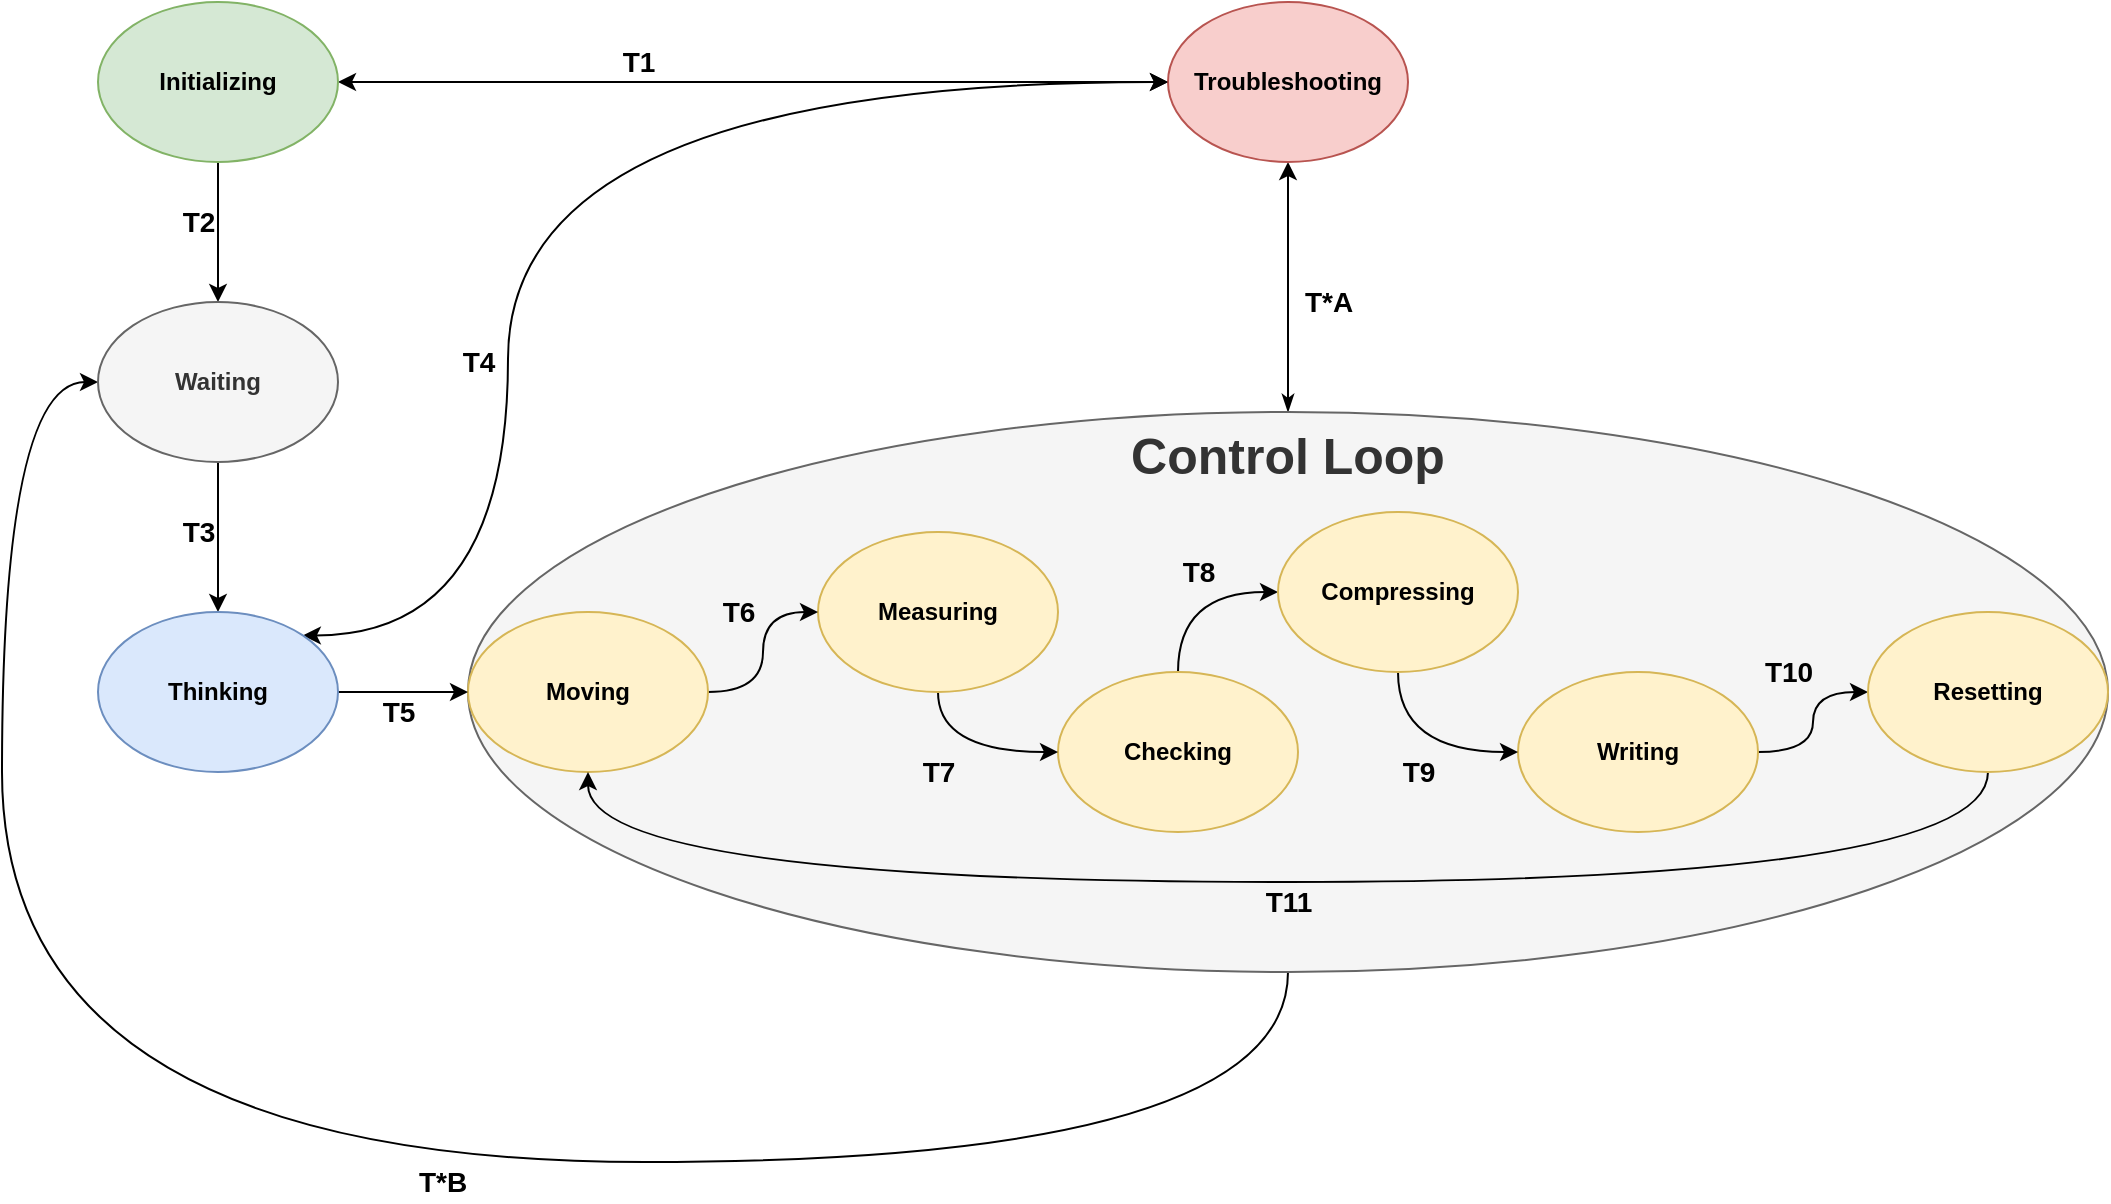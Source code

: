 <mxfile version="14.7.4" type="device"><diagram id="_STn9Pd23f0O8OnffpOl" name="Page-1"><mxGraphModel dx="1422" dy="802" grid="1" gridSize="10" guides="1" tooltips="1" connect="0" arrows="1" fold="1" page="1" pageScale="1" pageWidth="1100" pageHeight="850" math="0" shadow="0"><root><mxCell id="0"/><mxCell id="1" parent="0"/><mxCell id="N1F0GWJp2WTzkOJW3o7O-31" style="edgeStyle=orthogonalEdgeStyle;curved=1;orthogonalLoop=1;jettySize=auto;html=1;entryX=0.5;entryY=1;entryDx=0;entryDy=0;startArrow=classicThin;startFill=1;" parent="1" source="N1F0GWJp2WTzkOJW3o7O-30" target="N1F0GWJp2WTzkOJW3o7O-2" edge="1"><mxGeometry relative="1" as="geometry"/></mxCell><mxCell id="xY3R8kkREQ_ENtgXtWQ--1" style="edgeStyle=orthogonalEdgeStyle;orthogonalLoop=1;jettySize=auto;html=1;entryX=0;entryY=0.5;entryDx=0;entryDy=0;curved=1;" parent="1" source="N1F0GWJp2WTzkOJW3o7O-30" target="N1F0GWJp2WTzkOJW3o7O-3" edge="1"><mxGeometry relative="1" as="geometry"><Array as="points"><mxPoint x="673" y="700"/><mxPoint x="30" y="700"/><mxPoint x="30" y="310"/></Array></mxGeometry></mxCell><mxCell id="N1F0GWJp2WTzkOJW3o7O-30" value="Control Loop" style="ellipse;whiteSpace=wrap;html=1;fillColor=#f5f5f5;verticalAlign=top;fontStyle=1;fontSize=25;strokeColor=#666666;fontColor=#333333;" parent="1" vertex="1"><mxGeometry x="263" y="325" width="820" height="280" as="geometry"/></mxCell><mxCell id="N1F0GWJp2WTzkOJW3o7O-34" style="edgeStyle=orthogonalEdgeStyle;curved=1;orthogonalLoop=1;jettySize=auto;html=1;entryX=0;entryY=0.5;entryDx=0;entryDy=0;startArrow=classic;startFill=1;" parent="1" source="N1F0GWJp2WTzkOJW3o7O-1" target="N1F0GWJp2WTzkOJW3o7O-2" edge="1"><mxGeometry relative="1" as="geometry"/></mxCell><mxCell id="N1F0GWJp2WTzkOJW3o7O-36" style="edgeStyle=orthogonalEdgeStyle;curved=1;orthogonalLoop=1;jettySize=auto;html=1;entryX=0.5;entryY=0;entryDx=0;entryDy=0;" parent="1" source="N1F0GWJp2WTzkOJW3o7O-1" target="N1F0GWJp2WTzkOJW3o7O-3" edge="1"><mxGeometry relative="1" as="geometry"/></mxCell><mxCell id="N1F0GWJp2WTzkOJW3o7O-1" value="Initializing" style="ellipse;whiteSpace=wrap;html=1;fontStyle=1;fillColor=#d5e8d4;strokeColor=#82b366;" parent="1" vertex="1"><mxGeometry x="78" y="120" width="120" height="80" as="geometry"/></mxCell><mxCell id="N1F0GWJp2WTzkOJW3o7O-2" value="Troubleshooting" style="ellipse;whiteSpace=wrap;html=1;fontStyle=1;fillColor=#f8cecc;strokeColor=#b85450;" parent="1" vertex="1"><mxGeometry x="613" y="120" width="120" height="80" as="geometry"/></mxCell><mxCell id="N1F0GWJp2WTzkOJW3o7O-37" style="edgeStyle=orthogonalEdgeStyle;curved=1;orthogonalLoop=1;jettySize=auto;html=1;" parent="1" source="N1F0GWJp2WTzkOJW3o7O-3" target="N1F0GWJp2WTzkOJW3o7O-8" edge="1"><mxGeometry relative="1" as="geometry"/></mxCell><mxCell id="N1F0GWJp2WTzkOJW3o7O-3" value="Waiting" style="ellipse;whiteSpace=wrap;html=1;fontStyle=1;fillColor=#f5f5f5;strokeColor=#666666;fontColor=#333333;" parent="1" vertex="1"><mxGeometry x="78" y="270" width="120" height="80" as="geometry"/></mxCell><mxCell id="N1F0GWJp2WTzkOJW3o7O-46" style="edgeStyle=orthogonalEdgeStyle;curved=1;orthogonalLoop=1;jettySize=auto;html=1;entryX=0;entryY=0.5;entryDx=0;entryDy=0;" parent="1" source="N1F0GWJp2WTzkOJW3o7O-4" target="N1F0GWJp2WTzkOJW3o7O-10" edge="1"><mxGeometry relative="1" as="geometry"/></mxCell><mxCell id="N1F0GWJp2WTzkOJW3o7O-4" value="Writing" style="ellipse;whiteSpace=wrap;html=1;fontStyle=1;fillColor=#fff2cc;strokeColor=#d6b656;" parent="1" vertex="1"><mxGeometry x="788" y="455" width="120" height="80" as="geometry"/></mxCell><mxCell id="N1F0GWJp2WTzkOJW3o7O-44" style="edgeStyle=orthogonalEdgeStyle;curved=1;orthogonalLoop=1;jettySize=auto;html=1;entryX=0;entryY=0.5;entryDx=0;entryDy=0;" parent="1" source="N1F0GWJp2WTzkOJW3o7O-5" target="N1F0GWJp2WTzkOJW3o7O-9" edge="1"><mxGeometry relative="1" as="geometry"><Array as="points"><mxPoint x="618" y="415"/></Array></mxGeometry></mxCell><mxCell id="N1F0GWJp2WTzkOJW3o7O-5" value="Checking" style="ellipse;whiteSpace=wrap;html=1;fontStyle=1;fillColor=#fff2cc;strokeColor=#d6b656;" parent="1" vertex="1"><mxGeometry x="558" y="455" width="120" height="80" as="geometry"/></mxCell><mxCell id="N1F0GWJp2WTzkOJW3o7O-41" style="edgeStyle=orthogonalEdgeStyle;curved=1;orthogonalLoop=1;jettySize=auto;html=1;entryX=0;entryY=0.5;entryDx=0;entryDy=0;" parent="1" source="N1F0GWJp2WTzkOJW3o7O-6" target="N1F0GWJp2WTzkOJW3o7O-5" edge="1"><mxGeometry relative="1" as="geometry"/></mxCell><mxCell id="N1F0GWJp2WTzkOJW3o7O-6" value="Measuring" style="ellipse;whiteSpace=wrap;html=1;fontStyle=1;fillColor=#fff2cc;strokeColor=#d6b656;" parent="1" vertex="1"><mxGeometry x="438" y="385" width="120" height="80" as="geometry"/></mxCell><mxCell id="N1F0GWJp2WTzkOJW3o7O-40" style="edgeStyle=orthogonalEdgeStyle;curved=1;orthogonalLoop=1;jettySize=auto;html=1;entryX=0;entryY=0.5;entryDx=0;entryDy=0;" parent="1" source="N1F0GWJp2WTzkOJW3o7O-7" target="N1F0GWJp2WTzkOJW3o7O-6" edge="1"><mxGeometry relative="1" as="geometry"/></mxCell><mxCell id="N1F0GWJp2WTzkOJW3o7O-7" value="Moving" style="ellipse;whiteSpace=wrap;html=1;fontStyle=1;fillColor=#fff2cc;strokeColor=#d6b656;" parent="1" vertex="1"><mxGeometry x="263" y="425" width="120" height="80" as="geometry"/></mxCell><mxCell id="N1F0GWJp2WTzkOJW3o7O-35" style="edgeStyle=orthogonalEdgeStyle;curved=1;orthogonalLoop=1;jettySize=auto;html=1;entryX=0;entryY=0.5;entryDx=0;entryDy=0;" parent="1" source="N1F0GWJp2WTzkOJW3o7O-8" target="N1F0GWJp2WTzkOJW3o7O-7" edge="1"><mxGeometry relative="1" as="geometry"/></mxCell><mxCell id="N1F0GWJp2WTzkOJW3o7O-48" style="edgeStyle=orthogonalEdgeStyle;curved=1;orthogonalLoop=1;jettySize=auto;html=1;entryX=0;entryY=0.5;entryDx=0;entryDy=0;exitX=1;exitY=0;exitDx=0;exitDy=0;startArrow=classic;startFill=1;" parent="1" source="N1F0GWJp2WTzkOJW3o7O-8" target="N1F0GWJp2WTzkOJW3o7O-2" edge="1"><mxGeometry relative="1" as="geometry"><Array as="points"><mxPoint x="283" y="437"/><mxPoint x="283" y="160"/></Array></mxGeometry></mxCell><mxCell id="N1F0GWJp2WTzkOJW3o7O-8" value="Thinking" style="ellipse;whiteSpace=wrap;html=1;fontStyle=1;fillColor=#dae8fc;strokeColor=#6c8ebf;" parent="1" vertex="1"><mxGeometry x="78" y="425" width="120" height="80" as="geometry"/></mxCell><mxCell id="N1F0GWJp2WTzkOJW3o7O-45" style="edgeStyle=orthogonalEdgeStyle;curved=1;orthogonalLoop=1;jettySize=auto;html=1;entryX=0;entryY=0.5;entryDx=0;entryDy=0;" parent="1" source="N1F0GWJp2WTzkOJW3o7O-9" target="N1F0GWJp2WTzkOJW3o7O-4" edge="1"><mxGeometry relative="1" as="geometry"/></mxCell><mxCell id="N1F0GWJp2WTzkOJW3o7O-9" value="Compressing" style="ellipse;whiteSpace=wrap;html=1;fontStyle=1;fillColor=#fff2cc;strokeColor=#d6b656;" parent="1" vertex="1"><mxGeometry x="668" y="375" width="120" height="80" as="geometry"/></mxCell><mxCell id="gipDCyiXgNw134iXagru-1" style="edgeStyle=orthogonalEdgeStyle;orthogonalLoop=1;jettySize=auto;html=1;entryX=0.5;entryY=1;entryDx=0;entryDy=0;curved=1;" edge="1" parent="1" source="N1F0GWJp2WTzkOJW3o7O-10" target="N1F0GWJp2WTzkOJW3o7O-7"><mxGeometry relative="1" as="geometry"><Array as="points"><mxPoint x="1023" y="560"/><mxPoint x="323" y="560"/></Array></mxGeometry></mxCell><mxCell id="N1F0GWJp2WTzkOJW3o7O-10" value="Resetting" style="ellipse;whiteSpace=wrap;html=1;fontStyle=1;fillColor=#fff2cc;strokeColor=#d6b656;" parent="1" vertex="1"><mxGeometry x="963" y="425" width="120" height="80" as="geometry"/></mxCell><mxCell id="N1F0GWJp2WTzkOJW3o7O-49" value="T1" style="text;html=1;align=center;verticalAlign=middle;resizable=0;points=[];autosize=1;strokeColor=none;fontStyle=1;fontSize=14;" parent="1" vertex="1"><mxGeometry x="333" y="140" width="30" height="20" as="geometry"/></mxCell><mxCell id="N1F0GWJp2WTzkOJW3o7O-50" value="T2" style="text;html=1;align=center;verticalAlign=middle;resizable=0;points=[];autosize=1;strokeColor=none;fontStyle=1;fontSize=14;" parent="1" vertex="1"><mxGeometry x="113" y="220" width="30" height="20" as="geometry"/></mxCell><mxCell id="N1F0GWJp2WTzkOJW3o7O-51" value="T3" style="text;html=1;align=center;verticalAlign=middle;resizable=0;points=[];autosize=1;strokeColor=none;fontStyle=1;fontSize=14;" parent="1" vertex="1"><mxGeometry x="113" y="375" width="30" height="20" as="geometry"/></mxCell><mxCell id="N1F0GWJp2WTzkOJW3o7O-52" value="T4" style="text;html=1;align=center;verticalAlign=middle;resizable=0;points=[];autosize=1;strokeColor=none;fontStyle=1;fontSize=14;" parent="1" vertex="1"><mxGeometry x="253" y="290" width="30" height="20" as="geometry"/></mxCell><mxCell id="N1F0GWJp2WTzkOJW3o7O-53" value="T*A" style="text;html=1;align=center;verticalAlign=middle;resizable=0;points=[];autosize=1;strokeColor=none;fontStyle=1;fontSize=14;" parent="1" vertex="1"><mxGeometry x="673" y="260" width="40" height="20" as="geometry"/></mxCell><mxCell id="N1F0GWJp2WTzkOJW3o7O-54" value="T*B" style="text;html=1;align=center;verticalAlign=middle;resizable=0;points=[];autosize=1;strokeColor=none;fontStyle=1;fontSize=14;" parent="1" vertex="1"><mxGeometry x="230" y="700" width="40" height="20" as="geometry"/></mxCell><mxCell id="N1F0GWJp2WTzkOJW3o7O-55" value="T5" style="text;html=1;align=center;verticalAlign=middle;resizable=0;points=[];autosize=1;strokeColor=none;fontStyle=1;fontSize=14;" parent="1" vertex="1"><mxGeometry x="213" y="465" width="30" height="20" as="geometry"/></mxCell><mxCell id="N1F0GWJp2WTzkOJW3o7O-56" value="T6" style="text;html=1;align=center;verticalAlign=middle;resizable=0;points=[];autosize=1;strokeColor=none;fontStyle=1;fontSize=14;" parent="1" vertex="1"><mxGeometry x="383" y="415" width="30" height="20" as="geometry"/></mxCell><mxCell id="N1F0GWJp2WTzkOJW3o7O-57" value="T7" style="text;html=1;align=center;verticalAlign=middle;resizable=0;points=[];autosize=1;strokeColor=none;fontStyle=1;fontSize=14;" parent="1" vertex="1"><mxGeometry x="483" y="495" width="30" height="20" as="geometry"/></mxCell><mxCell id="N1F0GWJp2WTzkOJW3o7O-58" value="T8" style="text;html=1;align=center;verticalAlign=middle;resizable=0;points=[];autosize=1;strokeColor=none;fontStyle=1;fontSize=14;" parent="1" vertex="1"><mxGeometry x="613" y="395" width="30" height="20" as="geometry"/></mxCell><mxCell id="N1F0GWJp2WTzkOJW3o7O-59" value="T9" style="text;html=1;align=center;verticalAlign=middle;resizable=0;points=[];autosize=1;strokeColor=none;fontStyle=1;fontSize=14;" parent="1" vertex="1"><mxGeometry x="723" y="495" width="30" height="20" as="geometry"/></mxCell><mxCell id="N1F0GWJp2WTzkOJW3o7O-60" value="T10" style="text;html=1;align=center;verticalAlign=middle;resizable=0;points=[];autosize=1;strokeColor=none;fontStyle=1;fontSize=14;" parent="1" vertex="1"><mxGeometry x="903" y="445" width="40" height="20" as="geometry"/></mxCell><mxCell id="gipDCyiXgNw134iXagru-2" value="T11" style="text;html=1;align=center;verticalAlign=middle;resizable=0;points=[];autosize=1;strokeColor=none;fontStyle=1;fontSize=14;" vertex="1" parent="1"><mxGeometry x="653" y="560" width="40" height="20" as="geometry"/></mxCell></root></mxGraphModel></diagram></mxfile>